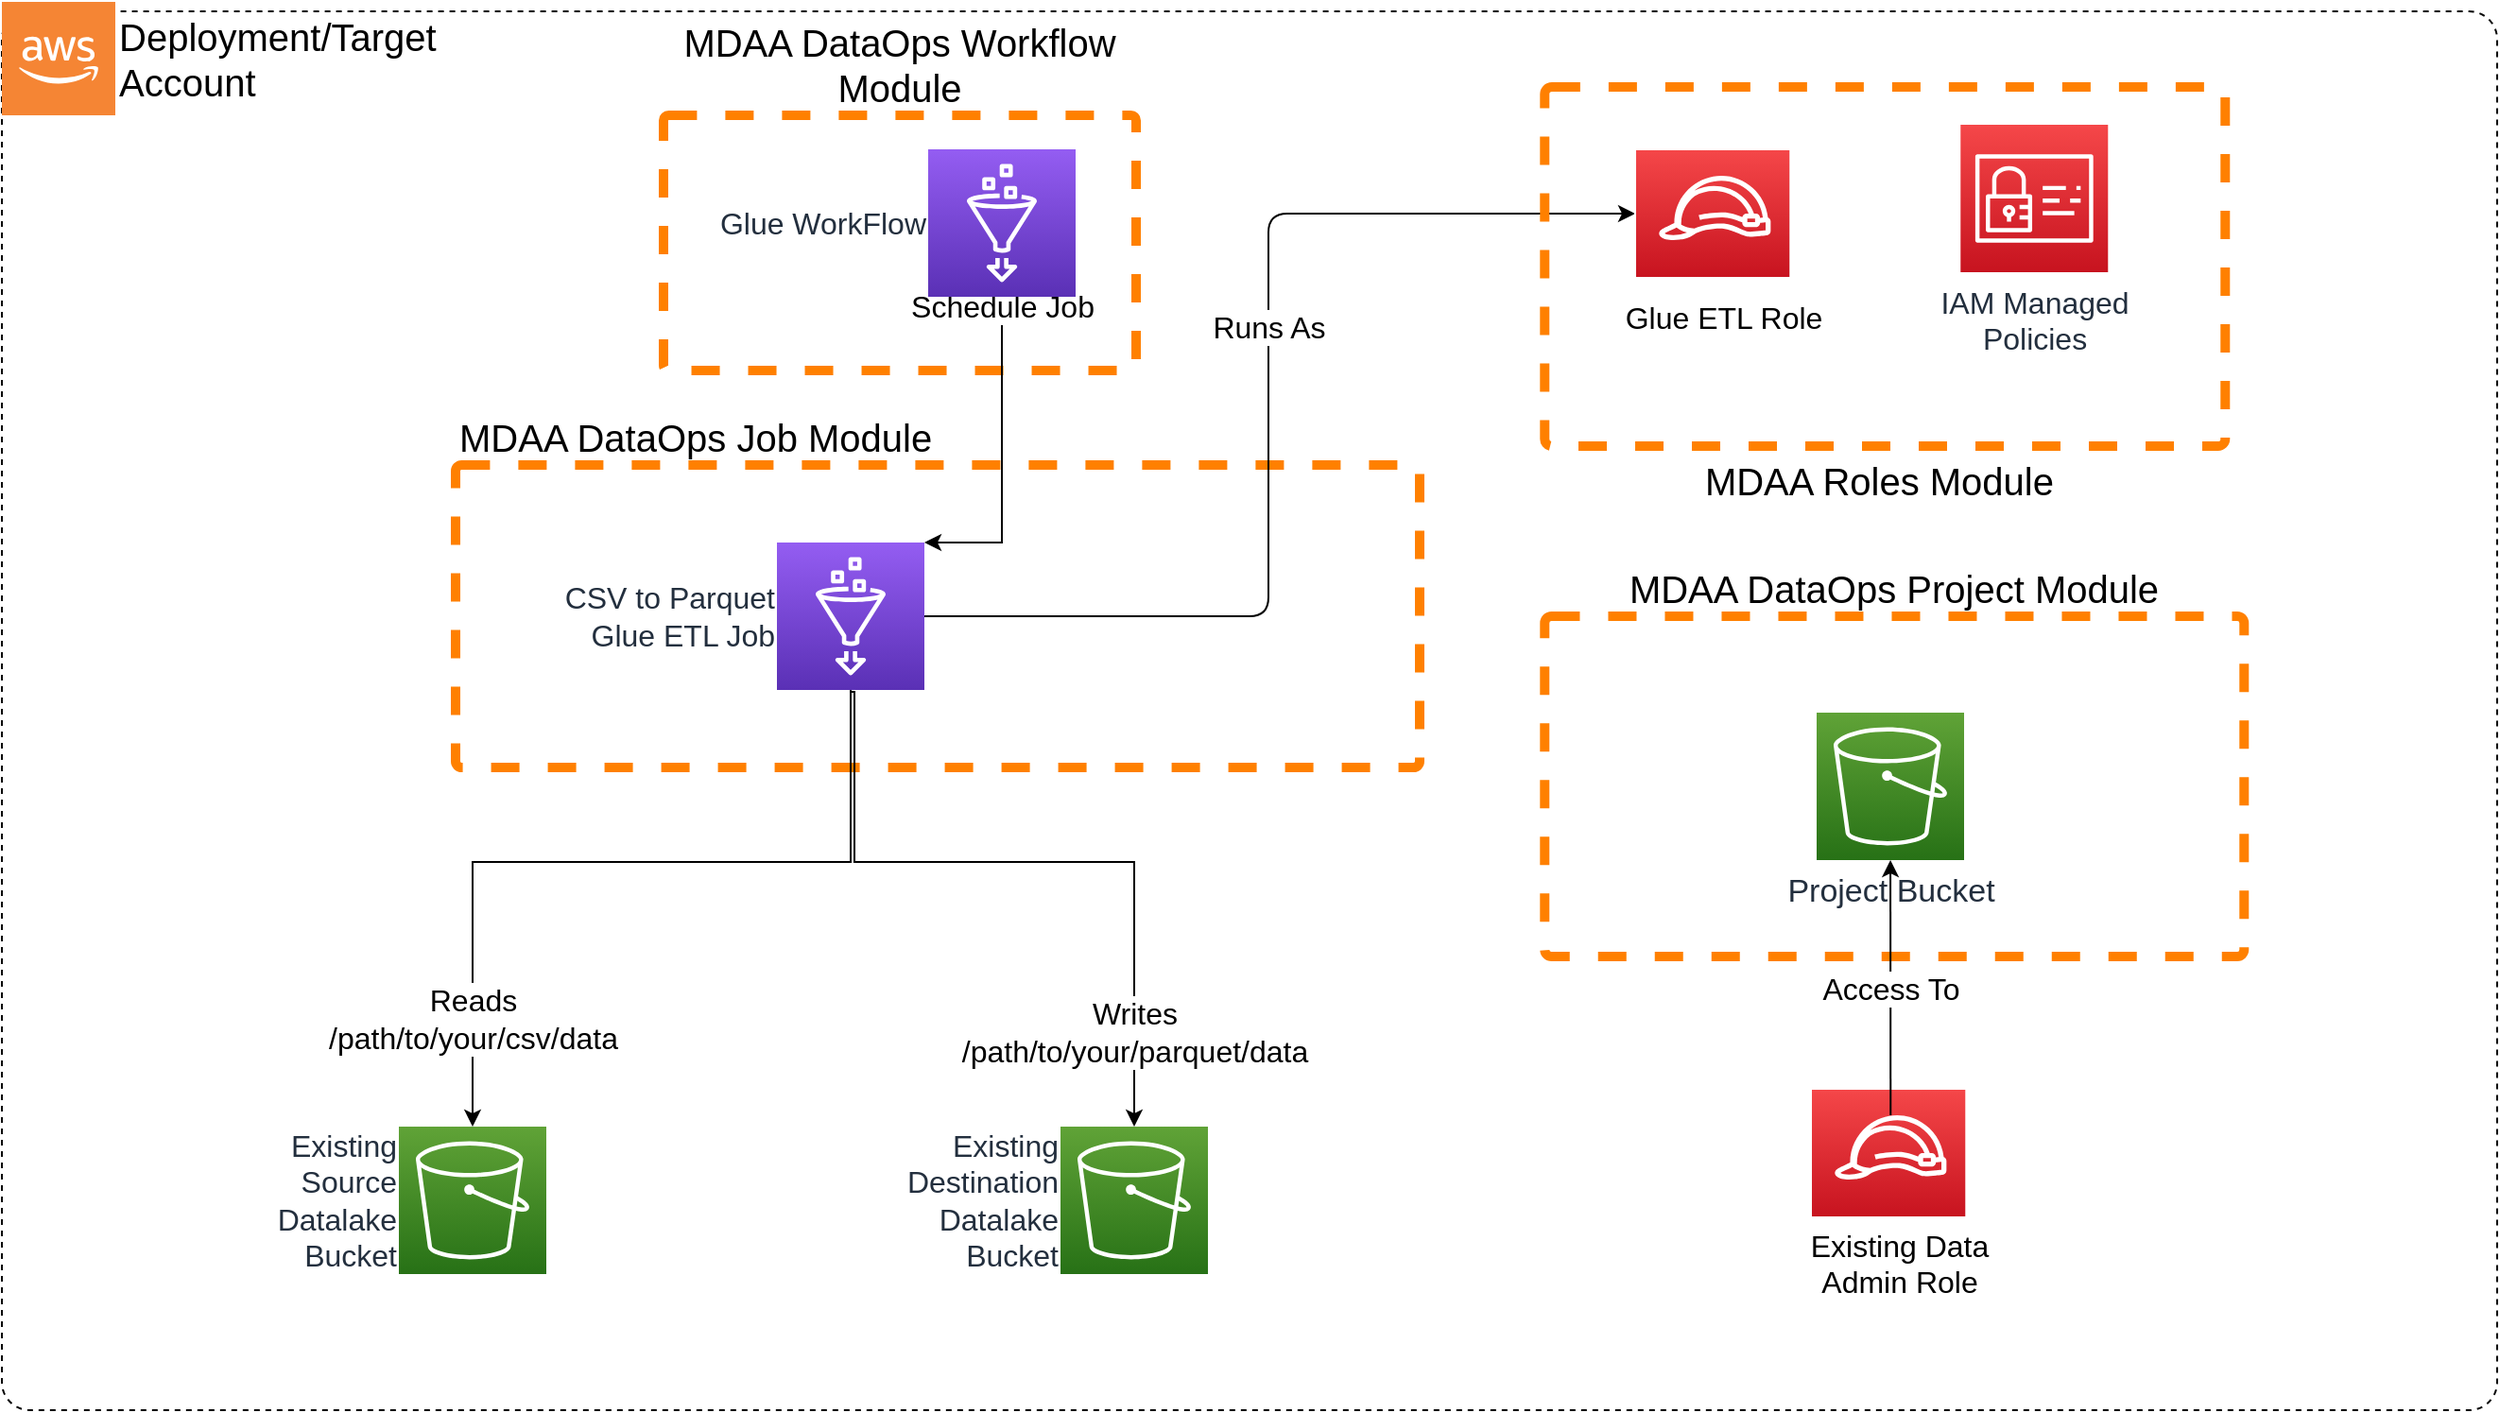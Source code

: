 <mxfile version="17.4.2" type="device"><diagram id="n5W9dpHo_4uRlmlUV37y" name="Page-1"><mxGraphModel dx="2998" dy="945" grid="1" gridSize="10" guides="1" tooltips="1" connect="1" arrows="1" fold="1" page="1" pageScale="1" pageWidth="1700" pageHeight="1100" background="#FFFFFF" math="0" shadow="0"><root><mxCell id="0"/><mxCell id="1" parent="0"/><mxCell id="Vt560z4J3A8kVG_z0Vwq-2" value="" style="rounded=1;whiteSpace=wrap;html=1;fontSize=20;fillColor=none;arcSize=2;dashed=1;" parent="1" vertex="1"><mxGeometry x="-10" y="310" width="1320" height="740" as="geometry"/></mxCell><mxCell id="70" value="MDAA DataOps Project Module" style="rounded=1;whiteSpace=wrap;html=1;fontSize=20;fillColor=none;arcSize=2;dashed=1;labelPosition=center;verticalLabelPosition=top;align=center;verticalAlign=bottom;strokeColor=#FF8000;strokeWidth=5;" parent="1" vertex="1"><mxGeometry x="806.14" y="630" width="370" height="180" as="geometry"/></mxCell><mxCell id="Vt560z4J3A8kVG_z0Vwq-4" value="Deployment/Target&lt;br style=&quot;font-size: 20px;&quot;&gt;Account" style="outlineConnect=0;dashed=0;verticalLabelPosition=middle;verticalAlign=middle;align=left;html=1;shape=mxgraph.aws3.cloud_2;fillColor=#F58534;gradientColor=none;labelPosition=right;fontSize=20;" parent="1" vertex="1"><mxGeometry x="-10" y="305" width="60" height="60" as="geometry"/></mxCell><mxCell id="Vt560z4J3A8kVG_z0Vwq-16" value="Existing&lt;br&gt;Source&lt;br&gt;Datalake&lt;br&gt;Bucket" style="sketch=0;points=[[0,0,0],[0.25,0,0],[0.5,0,0],[0.75,0,0],[1,0,0],[0,1,0],[0.25,1,0],[0.5,1,0],[0.75,1,0],[1,1,0],[0,0.25,0],[0,0.5,0],[0,0.75,0],[1,0.25,0],[1,0.5,0],[1,0.75,0]];outlineConnect=0;fontColor=#232F3E;gradientColor=#60A337;gradientDirection=north;fillColor=#277116;strokeColor=#ffffff;dashed=0;verticalLabelPosition=middle;verticalAlign=middle;align=right;html=1;fontSize=16;fontStyle=0;aspect=fixed;shape=mxgraph.aws4.resourceIcon;resIcon=mxgraph.aws4.s3;labelPosition=left;" parent="1" vertex="1"><mxGeometry x="200" y="900" width="78" height="78" as="geometry"/></mxCell><mxCell id="72" value="MDAA DataOps Job Module" style="rounded=1;whiteSpace=wrap;html=1;fontSize=20;fillColor=none;arcSize=2;dashed=1;labelPosition=center;verticalLabelPosition=top;align=left;verticalAlign=bottom;strokeColor=#FF8000;strokeWidth=5;" parent="1" vertex="1"><mxGeometry x="230" y="550" width="510" height="160" as="geometry"/></mxCell><mxCell id="111" value="Runs As" style="edgeStyle=orthogonalEdgeStyle;html=1;entryX=0;entryY=0.5;entryDx=0;entryDy=0;fontSize=16;exitX=1;exitY=0.5;exitDx=0;exitDy=0;exitPerimeter=0;" parent="1" target="107" edge="1" source="bqw1xytZivlEsjfQPh1e-131"><mxGeometry x="0.139" relative="1" as="geometry"><Array as="points"><mxPoint x="660" y="630"/><mxPoint x="660" y="417"/></Array><mxPoint x="478" y="540" as="sourcePoint"/><mxPoint as="offset"/></mxGeometry></mxCell><mxCell id="78" value="&lt;span style=&quot;color: rgb(0, 0, 0); font-family: Helvetica; font-size: 16px; font-style: normal; font-variant-ligatures: normal; font-variant-caps: normal; font-weight: 400; letter-spacing: normal; orphans: 2; text-align: center; text-indent: 0px; text-transform: none; widows: 2; word-spacing: 0px; -webkit-text-stroke-width: 0px; background-color: rgb(255, 255, 255); text-decoration-thickness: initial; text-decoration-style: initial; text-decoration-color: initial; float: none; display: inline !important;&quot;&gt;Reads&lt;br&gt;/path/to/your/csv/data&lt;/span&gt;" style="edgeStyle=orthogonalEdgeStyle;rounded=0;html=1;entryX=0.5;entryY=0;entryDx=0;entryDy=0;entryPerimeter=0;fontSize=16;" parent="1" target="Vt560z4J3A8kVG_z0Vwq-16" edge="1"><mxGeometry x="0.735" relative="1" as="geometry"><Array as="points"><mxPoint x="439" y="760"/><mxPoint x="239" y="760"/></Array><mxPoint as="offset"/><mxPoint x="440" y="670" as="sourcePoint"/></mxGeometry></mxCell><mxCell id="105" value="MDAA Roles Module&amp;nbsp;" style="rounded=1;whiteSpace=wrap;html=1;fontSize=20;fillColor=none;arcSize=2;dashed=1;labelPosition=center;verticalLabelPosition=bottom;align=center;verticalAlign=top;strokeColor=#FF8000;strokeWidth=5;" parent="1" vertex="1"><mxGeometry x="806.14" y="350" width="360" height="190" as="geometry"/></mxCell><mxCell id="106" value="IAM Managed&lt;br style=&quot;font-size: 16px;&quot;&gt;Policies" style="sketch=0;points=[[0,0,0],[0.25,0,0],[0.5,0,0],[0.75,0,0],[1,0,0],[0,1,0],[0.25,1,0],[0.5,1,0],[0.75,1,0],[1,1,0],[0,0.25,0],[0,0.5,0],[0,0.75,0],[1,0.25,0],[1,0.5,0],[1,0.75,0]];outlineConnect=0;fontColor=#232F3E;gradientColor=#F54749;gradientDirection=north;fillColor=#C7131F;strokeColor=#ffffff;dashed=0;verticalLabelPosition=bottom;verticalAlign=top;align=center;html=1;fontSize=16;fontStyle=0;aspect=fixed;shape=mxgraph.aws4.resourceIcon;resIcon=mxgraph.aws4.identity_and_access_management;labelPosition=center;" parent="1" vertex="1"><mxGeometry x="1026.14" y="370" width="78" height="78" as="geometry"/></mxCell><mxCell id="117" value="" style="group" parent="1" vertex="1" connectable="0"><mxGeometry x="847" y="383" width="108" height="110" as="geometry"/></mxCell><mxCell id="107" value="" style="rounded=0;whiteSpace=wrap;html=1;verticalAlign=top;fillColor=#C7131F;strokeColor=#ffffff;fontColor=#232F3E;sketch=0;gradientColor=#F54749;gradientDirection=north;dashed=0;fontStyle=0;" parent="117" vertex="1"><mxGeometry x="7" width="82.14" height="68" as="geometry"/></mxCell><mxCell id="108" value="" style="sketch=0;outlineConnect=0;dashed=0;verticalLabelPosition=bottom;verticalAlign=top;align=center;html=1;fontSize=12;fontStyle=0;aspect=fixed;pointerEvents=1;shape=mxgraph.aws4.role;" parent="117" vertex="1"><mxGeometry x="19.01" y="14" width="60.27" height="34" as="geometry"/></mxCell><mxCell id="110" value="Glue ETL Role" style="text;html=1;strokeColor=none;fillColor=none;align=center;verticalAlign=middle;whiteSpace=wrap;rounded=0;fontSize=16;" parent="117" vertex="1"><mxGeometry y="68" width="108" height="42" as="geometry"/></mxCell><mxCell id="118" value="" style="group" parent="1" vertex="1" connectable="0"><mxGeometry x="940" y="880" width="108" height="98" as="geometry"/></mxCell><mxCell id="119" value="" style="rounded=0;whiteSpace=wrap;html=1;verticalAlign=top;fillColor=#C7131F;strokeColor=#ffffff;fontColor=#232F3E;sketch=0;gradientColor=#F54749;gradientDirection=north;dashed=0;fontStyle=0;" parent="118" vertex="1"><mxGeometry x="7" width="82.14" height="68" as="geometry"/></mxCell><mxCell id="120" value="" style="sketch=0;outlineConnect=0;dashed=0;verticalLabelPosition=bottom;verticalAlign=top;align=center;html=1;fontSize=12;fontStyle=0;aspect=fixed;pointerEvents=1;shape=mxgraph.aws4.role;" parent="118" vertex="1"><mxGeometry x="19.01" y="14" width="60.27" height="34" as="geometry"/></mxCell><mxCell id="121" value="&lt;br&gt;Existing Data Admin Role" style="text;html=1;strokeColor=none;fillColor=none;align=center;verticalAlign=middle;whiteSpace=wrap;rounded=0;fontSize=16;" parent="118" vertex="1"><mxGeometry y="68" width="108" height="30" as="geometry"/></mxCell><mxCell id="123" value="&lt;font style=&quot;font-size: 17px;&quot;&gt;Project Bucket&lt;/font&gt;" style="sketch=0;points=[[0,0,0],[0.25,0,0],[0.5,0,0],[0.75,0,0],[1,0,0],[0,1,0],[0.25,1,0],[0.5,1,0],[0.75,1,0],[1,1,0],[0,0.25,0],[0,0.5,0],[0,0.75,0],[1,0.25,0],[1,0.5,0],[1,0.75,0]];outlineConnect=0;fontColor=#232F3E;gradientColor=#60A337;gradientDirection=north;fillColor=#277116;strokeColor=#ffffff;dashed=0;verticalLabelPosition=bottom;verticalAlign=top;align=center;html=1;fontSize=12;fontStyle=0;aspect=fixed;shape=mxgraph.aws4.resourceIcon;resIcon=mxgraph.aws4.s3;" parent="1" vertex="1"><mxGeometry x="950" y="681" width="78" height="78" as="geometry"/></mxCell><mxCell id="125" value="Access To" style="edgeStyle=none;html=1;fontSize=16;" parent="1" source="120" target="123" edge="1"><mxGeometry relative="1" as="geometry"/></mxCell><mxCell id="130" value="Existing&lt;br&gt;Destination&lt;br&gt;Datalake&lt;br&gt;Bucket" style="sketch=0;points=[[0,0,0],[0.25,0,0],[0.5,0,0],[0.75,0,0],[1,0,0],[0,1,0],[0.25,1,0],[0.5,1,0],[0.75,1,0],[1,1,0],[0,0.25,0],[0,0.5,0],[0,0.75,0],[1,0.25,0],[1,0.5,0],[1,0.75,0]];outlineConnect=0;fontColor=#232F3E;gradientColor=#60A337;gradientDirection=north;fillColor=#277116;strokeColor=#ffffff;dashed=0;verticalLabelPosition=middle;verticalAlign=middle;align=right;html=1;fontSize=16;fontStyle=0;aspect=fixed;shape=mxgraph.aws4.resourceIcon;resIcon=mxgraph.aws4.s3;labelPosition=left;" parent="1" vertex="1"><mxGeometry x="550" y="900" width="78" height="78" as="geometry"/></mxCell><mxCell id="131" value="&lt;span style=&quot;color: rgb(0, 0, 0); font-family: Helvetica; font-size: 16px; font-style: normal; font-variant-ligatures: normal; font-variant-caps: normal; font-weight: 400; letter-spacing: normal; orphans: 2; text-align: center; text-indent: 0px; text-transform: none; widows: 2; word-spacing: 0px; -webkit-text-stroke-width: 0px; background-color: rgb(255, 255, 255); text-decoration-thickness: initial; text-decoration-style: initial; text-decoration-color: initial; float: none; display: inline !important;&quot;&gt;Writes&lt;br&gt;/path/to/your/parquet/data&lt;/span&gt;" style="edgeStyle=orthogonalEdgeStyle;rounded=0;html=1;entryX=0.5;entryY=0;entryDx=0;entryDy=0;entryPerimeter=0;fontSize=16;exitX=0.5;exitY=1;exitDx=0;exitDy=0;exitPerimeter=0;" parent="1" source="bqw1xytZivlEsjfQPh1e-131" target="130" edge="1"><mxGeometry x="0.735" relative="1" as="geometry"><Array as="points"><mxPoint x="439" y="670"/><mxPoint x="441" y="670"/><mxPoint x="441" y="760"/><mxPoint x="589" y="760"/></Array><mxPoint as="offset"/><mxPoint x="441" y="572" as="sourcePoint"/></mxGeometry></mxCell><mxCell id="bqw1xytZivlEsjfQPh1e-131" value="&lt;span style=&quot;font-size: 16px ; text-align: right&quot;&gt;CSV to Parquet&lt;/span&gt;&lt;br style=&quot;font-size: 16px ; text-align: right&quot;&gt;&lt;span style=&quot;font-size: 16px ; text-align: right&quot;&gt;Glue ETL Job&lt;/span&gt;" style="sketch=0;points=[[0,0,0],[0.25,0,0],[0.5,0,0],[0.75,0,0],[1,0,0],[0,1,0],[0.25,1,0],[0.5,1,0],[0.75,1,0],[1,1,0],[0,0.25,0],[0,0.5,0],[0,0.75,0],[1,0.25,0],[1,0.5,0],[1,0.75,0]];outlineConnect=0;fontColor=#232F3E;gradientColor=#945DF2;gradientDirection=north;fillColor=#5A30B5;strokeColor=#ffffff;dashed=0;verticalLabelPosition=middle;verticalAlign=middle;align=right;html=1;fontSize=12;fontStyle=0;aspect=fixed;shape=mxgraph.aws4.resourceIcon;resIcon=mxgraph.aws4.glue;labelPosition=left;" vertex="1" parent="1"><mxGeometry x="400" y="591" width="78" height="78" as="geometry"/></mxCell><mxCell id="bqw1xytZivlEsjfQPh1e-132" value="MDAA DataOps Workflow Module" style="rounded=1;whiteSpace=wrap;html=1;fontSize=20;fillColor=none;arcSize=2;dashed=1;labelPosition=center;verticalLabelPosition=top;align=center;verticalAlign=bottom;strokeColor=#FF8000;strokeWidth=5;" vertex="1" parent="1"><mxGeometry x="340" y="365" width="250" height="135" as="geometry"/></mxCell><mxCell id="bqw1xytZivlEsjfQPh1e-134" style="edgeStyle=orthogonalEdgeStyle;rounded=0;orthogonalLoop=1;jettySize=auto;html=1;" edge="1" parent="1" source="bqw1xytZivlEsjfQPh1e-133" target="bqw1xytZivlEsjfQPh1e-131"><mxGeometry relative="1" as="geometry"><mxPoint x="439" y="590" as="targetPoint"/><Array as="points"><mxPoint x="519" y="591"/></Array></mxGeometry></mxCell><mxCell id="bqw1xytZivlEsjfQPh1e-135" value="&lt;span style=&quot;font-size: 16px&quot;&gt;Schedule Job&lt;/span&gt;" style="edgeLabel;html=1;align=center;verticalAlign=middle;resizable=0;points=[];" vertex="1" connectable="0" parent="bqw1xytZivlEsjfQPh1e-134"><mxGeometry x="-0.308" y="1" relative="1" as="geometry"><mxPoint x="-1" y="-54" as="offset"/></mxGeometry></mxCell><mxCell id="bqw1xytZivlEsjfQPh1e-133" value="&lt;span style=&quot;font-size: 16px&quot;&gt;Glue WorkFlow&lt;/span&gt;" style="sketch=0;points=[[0,0,0],[0.25,0,0],[0.5,0,0],[0.75,0,0],[1,0,0],[0,1,0],[0.25,1,0],[0.5,1,0],[0.75,1,0],[1,1,0],[0,0.25,0],[0,0.5,0],[0,0.75,0],[1,0.25,0],[1,0.5,0],[1,0.75,0]];outlineConnect=0;fontColor=#232F3E;gradientColor=#945DF2;gradientDirection=north;fillColor=#5A30B5;strokeColor=#ffffff;dashed=0;verticalLabelPosition=middle;verticalAlign=middle;align=right;html=1;fontSize=12;fontStyle=0;aspect=fixed;shape=mxgraph.aws4.resourceIcon;resIcon=mxgraph.aws4.glue;labelPosition=left;" vertex="1" parent="1"><mxGeometry x="480" y="383" width="78" height="78" as="geometry"/></mxCell></root></mxGraphModel></diagram></mxfile>